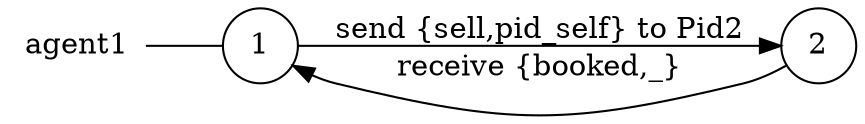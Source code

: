 digraph agent1 {
	rankdir="LR";
	n_0 [label="agent1", shape="plaintext"];
	n_1 [id="1", shape=circle, label="1"];
	n_0 -> n_1 [arrowhead=none];
	n_2 [id="2", shape=circle, label="2"];

	n_2 -> n_1 [id="[$e|3]", label="receive {booked,_}"];
	n_1 -> n_2 [id="[$e|0]", label="send {sell,pid_self} to Pid2"];
}
